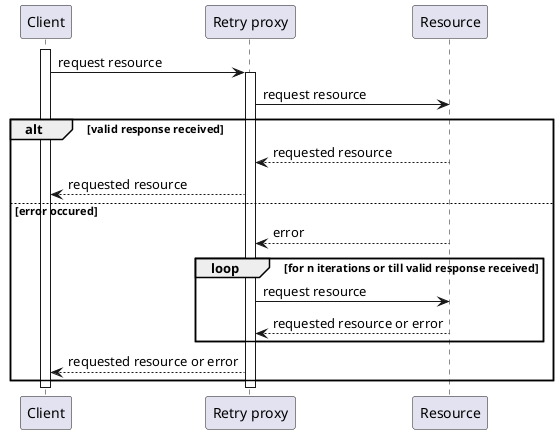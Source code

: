 @startuml

participant "Client" as Client
participant "Retry proxy" as RetryProxy
participant "Resource" as Resource

skinparam shadowing false

activate Client

Client -> RetryProxy : request resource

activate RetryProxy

RetryProxy -> Resource : request resource

alt valid response received

Resource --> RetryProxy : requested resource
RetryProxy --> Client : requested resource

else error occured

Resource --> RetryProxy : error

loop for n iterations or till valid response received
RetryProxy -> Resource : request resource
Resource --> RetryProxy : requested resource or error
end

RetryProxy --> Client : requested resource or error

end

deactivate RetryProxy

deactivate Client

@enduml